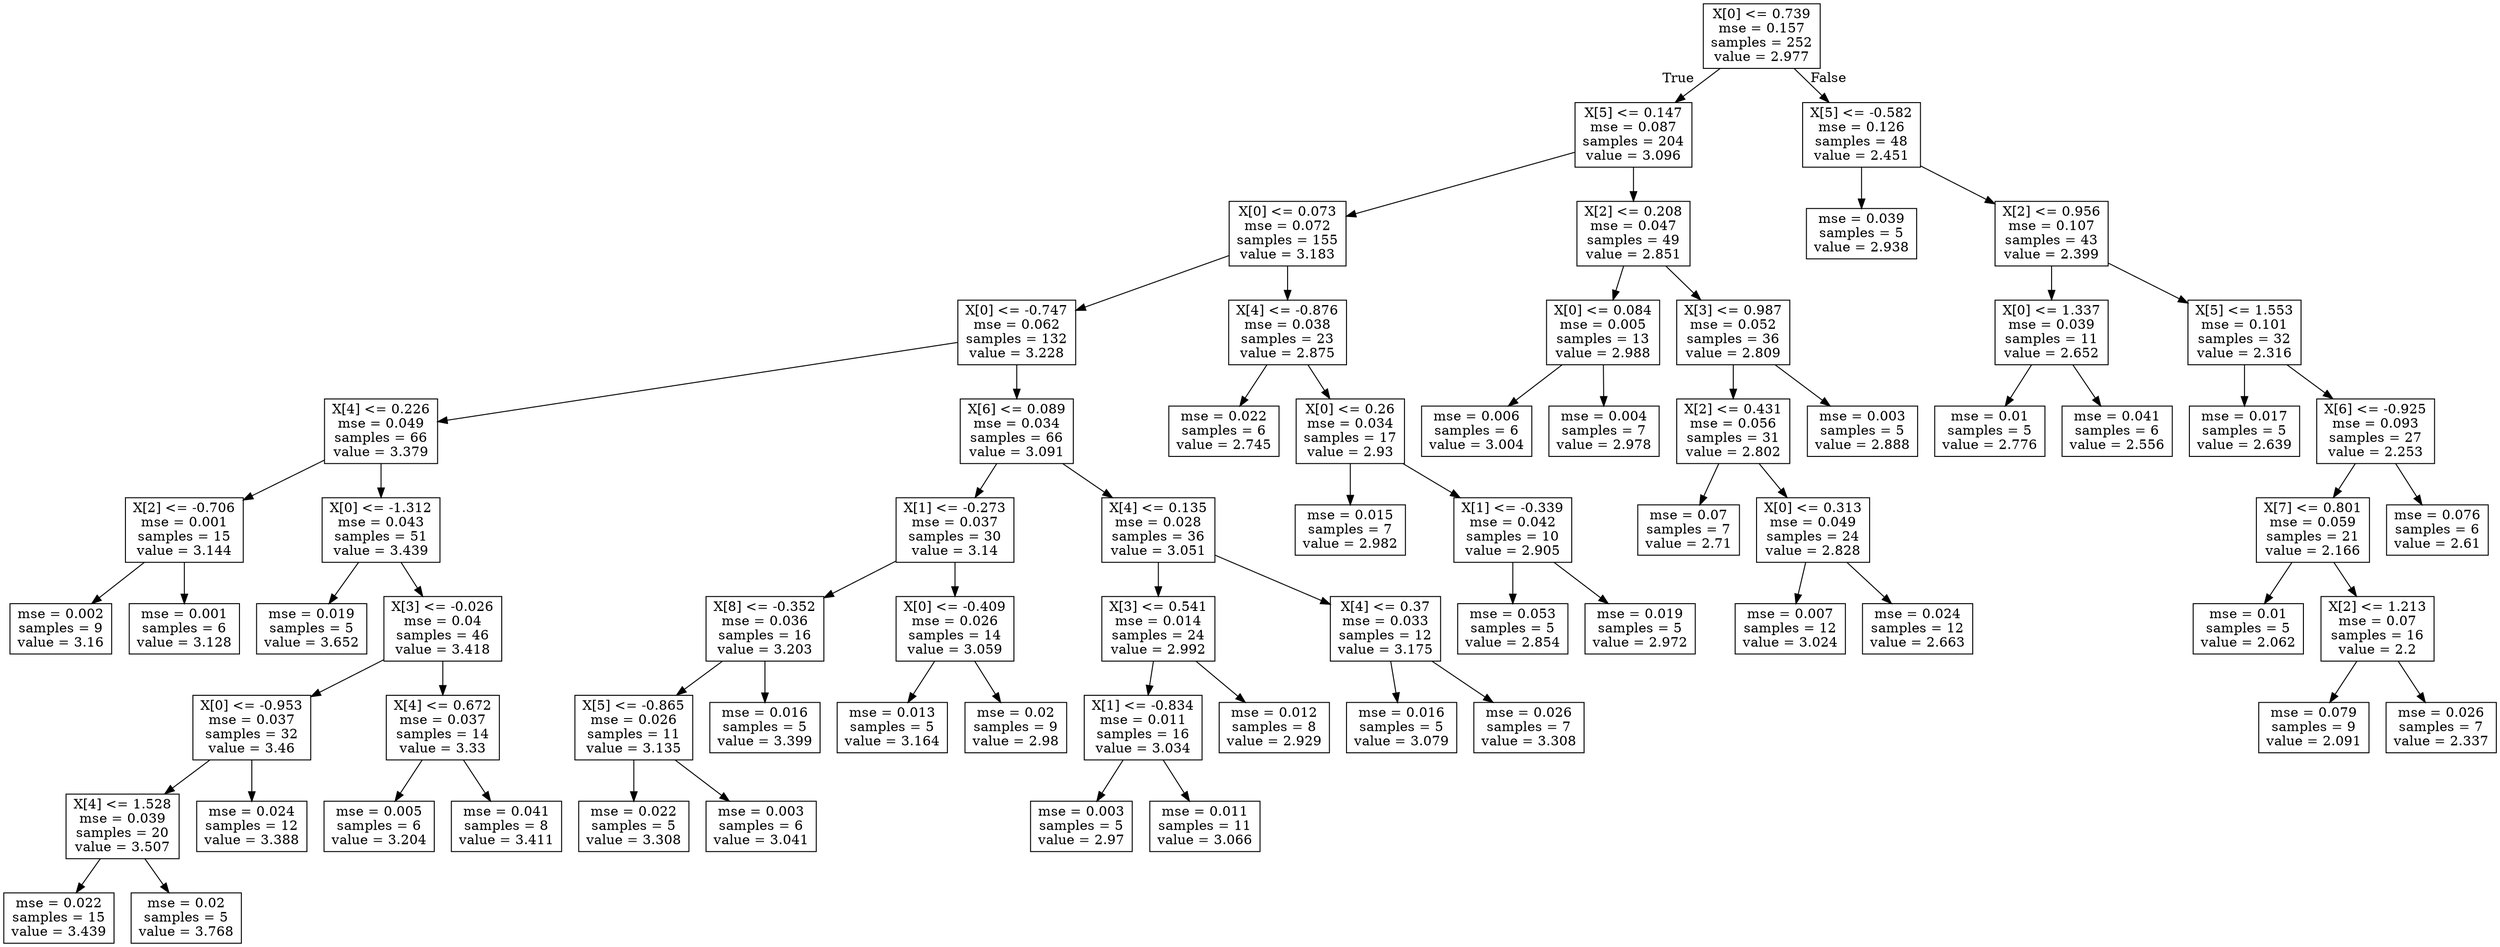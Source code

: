 digraph Tree {
node [shape=box] ;
0 [label="X[0] <= 0.739\nmse = 0.157\nsamples = 252\nvalue = 2.977"] ;
1 [label="X[5] <= 0.147\nmse = 0.087\nsamples = 204\nvalue = 3.096"] ;
0 -> 1 [labeldistance=2.5, labelangle=45, headlabel="True"] ;
2 [label="X[0] <= 0.073\nmse = 0.072\nsamples = 155\nvalue = 3.183"] ;
1 -> 2 ;
3 [label="X[0] <= -0.747\nmse = 0.062\nsamples = 132\nvalue = 3.228"] ;
2 -> 3 ;
4 [label="X[4] <= 0.226\nmse = 0.049\nsamples = 66\nvalue = 3.379"] ;
3 -> 4 ;
5 [label="X[2] <= -0.706\nmse = 0.001\nsamples = 15\nvalue = 3.144"] ;
4 -> 5 ;
6 [label="mse = 0.002\nsamples = 9\nvalue = 3.16"] ;
5 -> 6 ;
7 [label="mse = 0.001\nsamples = 6\nvalue = 3.128"] ;
5 -> 7 ;
8 [label="X[0] <= -1.312\nmse = 0.043\nsamples = 51\nvalue = 3.439"] ;
4 -> 8 ;
9 [label="mse = 0.019\nsamples = 5\nvalue = 3.652"] ;
8 -> 9 ;
10 [label="X[3] <= -0.026\nmse = 0.04\nsamples = 46\nvalue = 3.418"] ;
8 -> 10 ;
11 [label="X[0] <= -0.953\nmse = 0.037\nsamples = 32\nvalue = 3.46"] ;
10 -> 11 ;
12 [label="X[4] <= 1.528\nmse = 0.039\nsamples = 20\nvalue = 3.507"] ;
11 -> 12 ;
13 [label="mse = 0.022\nsamples = 15\nvalue = 3.439"] ;
12 -> 13 ;
14 [label="mse = 0.02\nsamples = 5\nvalue = 3.768"] ;
12 -> 14 ;
15 [label="mse = 0.024\nsamples = 12\nvalue = 3.388"] ;
11 -> 15 ;
16 [label="X[4] <= 0.672\nmse = 0.037\nsamples = 14\nvalue = 3.33"] ;
10 -> 16 ;
17 [label="mse = 0.005\nsamples = 6\nvalue = 3.204"] ;
16 -> 17 ;
18 [label="mse = 0.041\nsamples = 8\nvalue = 3.411"] ;
16 -> 18 ;
19 [label="X[6] <= 0.089\nmse = 0.034\nsamples = 66\nvalue = 3.091"] ;
3 -> 19 ;
20 [label="X[1] <= -0.273\nmse = 0.037\nsamples = 30\nvalue = 3.14"] ;
19 -> 20 ;
21 [label="X[8] <= -0.352\nmse = 0.036\nsamples = 16\nvalue = 3.203"] ;
20 -> 21 ;
22 [label="X[5] <= -0.865\nmse = 0.026\nsamples = 11\nvalue = 3.135"] ;
21 -> 22 ;
23 [label="mse = 0.022\nsamples = 5\nvalue = 3.308"] ;
22 -> 23 ;
24 [label="mse = 0.003\nsamples = 6\nvalue = 3.041"] ;
22 -> 24 ;
25 [label="mse = 0.016\nsamples = 5\nvalue = 3.399"] ;
21 -> 25 ;
26 [label="X[0] <= -0.409\nmse = 0.026\nsamples = 14\nvalue = 3.059"] ;
20 -> 26 ;
27 [label="mse = 0.013\nsamples = 5\nvalue = 3.164"] ;
26 -> 27 ;
28 [label="mse = 0.02\nsamples = 9\nvalue = 2.98"] ;
26 -> 28 ;
29 [label="X[4] <= 0.135\nmse = 0.028\nsamples = 36\nvalue = 3.051"] ;
19 -> 29 ;
30 [label="X[3] <= 0.541\nmse = 0.014\nsamples = 24\nvalue = 2.992"] ;
29 -> 30 ;
31 [label="X[1] <= -0.834\nmse = 0.011\nsamples = 16\nvalue = 3.034"] ;
30 -> 31 ;
32 [label="mse = 0.003\nsamples = 5\nvalue = 2.97"] ;
31 -> 32 ;
33 [label="mse = 0.011\nsamples = 11\nvalue = 3.066"] ;
31 -> 33 ;
34 [label="mse = 0.012\nsamples = 8\nvalue = 2.929"] ;
30 -> 34 ;
35 [label="X[4] <= 0.37\nmse = 0.033\nsamples = 12\nvalue = 3.175"] ;
29 -> 35 ;
36 [label="mse = 0.016\nsamples = 5\nvalue = 3.079"] ;
35 -> 36 ;
37 [label="mse = 0.026\nsamples = 7\nvalue = 3.308"] ;
35 -> 37 ;
38 [label="X[4] <= -0.876\nmse = 0.038\nsamples = 23\nvalue = 2.875"] ;
2 -> 38 ;
39 [label="mse = 0.022\nsamples = 6\nvalue = 2.745"] ;
38 -> 39 ;
40 [label="X[0] <= 0.26\nmse = 0.034\nsamples = 17\nvalue = 2.93"] ;
38 -> 40 ;
41 [label="mse = 0.015\nsamples = 7\nvalue = 2.982"] ;
40 -> 41 ;
42 [label="X[1] <= -0.339\nmse = 0.042\nsamples = 10\nvalue = 2.905"] ;
40 -> 42 ;
43 [label="mse = 0.053\nsamples = 5\nvalue = 2.854"] ;
42 -> 43 ;
44 [label="mse = 0.019\nsamples = 5\nvalue = 2.972"] ;
42 -> 44 ;
45 [label="X[2] <= 0.208\nmse = 0.047\nsamples = 49\nvalue = 2.851"] ;
1 -> 45 ;
46 [label="X[0] <= 0.084\nmse = 0.005\nsamples = 13\nvalue = 2.988"] ;
45 -> 46 ;
47 [label="mse = 0.006\nsamples = 6\nvalue = 3.004"] ;
46 -> 47 ;
48 [label="mse = 0.004\nsamples = 7\nvalue = 2.978"] ;
46 -> 48 ;
49 [label="X[3] <= 0.987\nmse = 0.052\nsamples = 36\nvalue = 2.809"] ;
45 -> 49 ;
50 [label="X[2] <= 0.431\nmse = 0.056\nsamples = 31\nvalue = 2.802"] ;
49 -> 50 ;
51 [label="mse = 0.07\nsamples = 7\nvalue = 2.71"] ;
50 -> 51 ;
52 [label="X[0] <= 0.313\nmse = 0.049\nsamples = 24\nvalue = 2.828"] ;
50 -> 52 ;
53 [label="mse = 0.007\nsamples = 12\nvalue = 3.024"] ;
52 -> 53 ;
54 [label="mse = 0.024\nsamples = 12\nvalue = 2.663"] ;
52 -> 54 ;
55 [label="mse = 0.003\nsamples = 5\nvalue = 2.888"] ;
49 -> 55 ;
56 [label="X[5] <= -0.582\nmse = 0.126\nsamples = 48\nvalue = 2.451"] ;
0 -> 56 [labeldistance=2.5, labelangle=-45, headlabel="False"] ;
57 [label="mse = 0.039\nsamples = 5\nvalue = 2.938"] ;
56 -> 57 ;
58 [label="X[2] <= 0.956\nmse = 0.107\nsamples = 43\nvalue = 2.399"] ;
56 -> 58 ;
59 [label="X[0] <= 1.337\nmse = 0.039\nsamples = 11\nvalue = 2.652"] ;
58 -> 59 ;
60 [label="mse = 0.01\nsamples = 5\nvalue = 2.776"] ;
59 -> 60 ;
61 [label="mse = 0.041\nsamples = 6\nvalue = 2.556"] ;
59 -> 61 ;
62 [label="X[5] <= 1.553\nmse = 0.101\nsamples = 32\nvalue = 2.316"] ;
58 -> 62 ;
63 [label="mse = 0.017\nsamples = 5\nvalue = 2.639"] ;
62 -> 63 ;
64 [label="X[6] <= -0.925\nmse = 0.093\nsamples = 27\nvalue = 2.253"] ;
62 -> 64 ;
65 [label="X[7] <= 0.801\nmse = 0.059\nsamples = 21\nvalue = 2.166"] ;
64 -> 65 ;
66 [label="mse = 0.01\nsamples = 5\nvalue = 2.062"] ;
65 -> 66 ;
67 [label="X[2] <= 1.213\nmse = 0.07\nsamples = 16\nvalue = 2.2"] ;
65 -> 67 ;
68 [label="mse = 0.079\nsamples = 9\nvalue = 2.091"] ;
67 -> 68 ;
69 [label="mse = 0.026\nsamples = 7\nvalue = 2.337"] ;
67 -> 69 ;
70 [label="mse = 0.076\nsamples = 6\nvalue = 2.61"] ;
64 -> 70 ;
}